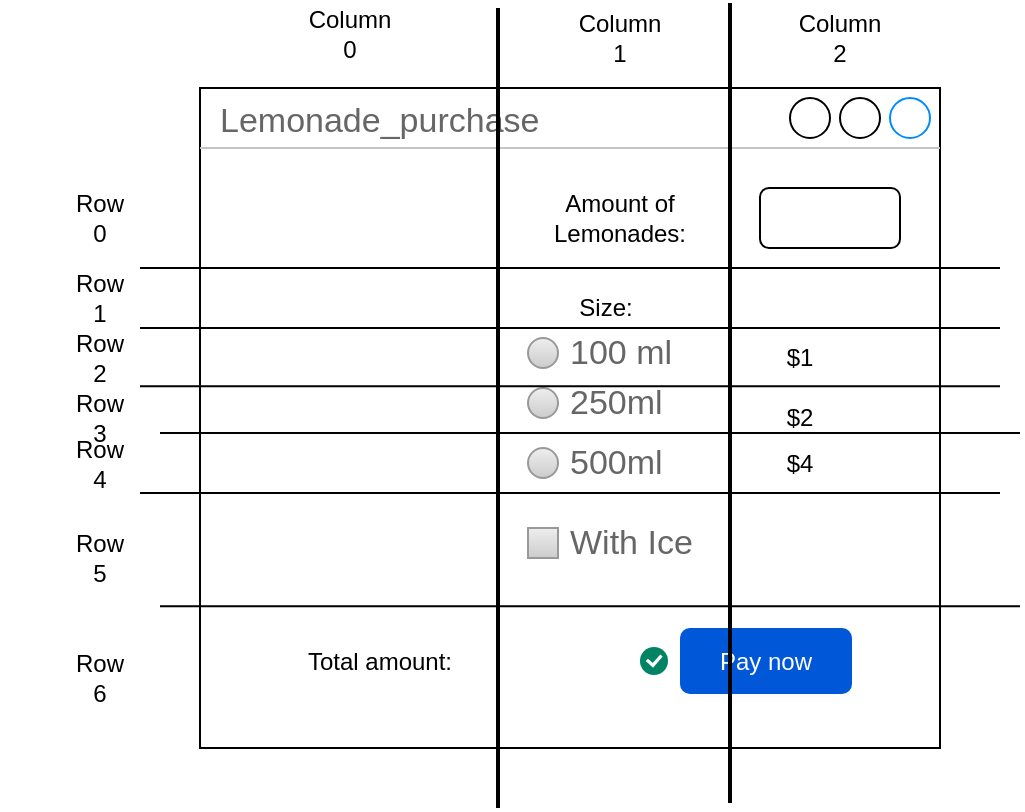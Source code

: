 <mxfile>
    <diagram id="R7eE2TlzgQEhESXcwlj4" name="Page-1">
        <mxGraphModel dx="756" dy="1655" grid="1" gridSize="10" guides="1" tooltips="1" connect="1" arrows="1" fold="1" page="1" pageScale="1" pageWidth="850" pageHeight="1100" math="0" shadow="0">
            <root>
                <mxCell id="0"/>
                <mxCell id="1" parent="0"/>
                <mxCell id="2" value="Lemonade_purchase" style="strokeWidth=1;shadow=0;dashed=0;align=center;html=1;shape=mxgraph.mockup.containers.window;align=left;verticalAlign=top;spacingLeft=8;strokeColor2=#008cff;strokeColor3=#c4c4c4;fontColor=#666666;mainText=;fontSize=17;labelBackgroundColor=none;whiteSpace=wrap;" vertex="1" parent="1">
                    <mxGeometry x="330" y="-370" width="370" height="330" as="geometry"/>
                </mxCell>
                <mxCell id="4" value="Pay now" style="rounded=1;fillColor=#0057D8;align=center;strokeColor=none;html=1;whiteSpace=wrap;fontColor=#ffffff;fontSize=12;sketch=0;" vertex="1" parent="1">
                    <mxGeometry x="570" y="-100" width="86" height="33" as="geometry"/>
                </mxCell>
                <mxCell id="5" value="" style="html=1;shadow=0;dashed=0;shape=mxgraph.atlassian.checkbox;fillColor=#008465;strokeColor=none;html=1;sketch=0;" vertex="1" parent="1">
                    <mxGeometry x="550" y="-90.5" width="14" height="14" as="geometry"/>
                </mxCell>
                <mxCell id="7" value="" style="rounded=1;whiteSpace=wrap;html=1;" vertex="1" parent="1">
                    <mxGeometry x="610" y="-320" width="70" height="30" as="geometry"/>
                </mxCell>
                <mxCell id="8" value="500ml" style="shape=ellipse;fillColor=#eeeeee;strokeColor=#999999;gradientColor=#cccccc;html=1;align=left;spacingLeft=4;fontSize=17;fontColor=#666666;labelPosition=right;shadow=0;" vertex="1" parent="1">
                    <mxGeometry x="494" y="-190" width="15" height="15" as="geometry"/>
                </mxCell>
                <mxCell id="11" value="Total amount:" style="text;html=1;align=center;verticalAlign=middle;whiteSpace=wrap;rounded=0;" vertex="1" parent="1">
                    <mxGeometry x="370" y="-98.5" width="100" height="30" as="geometry"/>
                </mxCell>
                <mxCell id="15" value="Size:" style="text;html=1;align=center;verticalAlign=middle;whiteSpace=wrap;rounded=0;" vertex="1" parent="1">
                    <mxGeometry x="483" y="-275" width="100" height="30" as="geometry"/>
                </mxCell>
                <mxCell id="18" value="250ml" style="shape=ellipse;fillColor=#eeeeee;strokeColor=#999999;gradientColor=#cccccc;html=1;align=left;spacingLeft=4;fontSize=17;fontColor=#666666;labelPosition=right;shadow=0;" vertex="1" parent="1">
                    <mxGeometry x="494" y="-220" width="15" height="15" as="geometry"/>
                </mxCell>
                <mxCell id="19" value="100 ml" style="shape=ellipse;fillColor=#eeeeee;strokeColor=#999999;gradientColor=#cccccc;html=1;align=left;spacingLeft=4;fontSize=17;fontColor=#666666;labelPosition=right;shadow=0;" vertex="1" parent="1">
                    <mxGeometry x="494" y="-245" width="15" height="15" as="geometry"/>
                </mxCell>
                <mxCell id="24" value="$4" style="text;html=1;align=center;verticalAlign=middle;whiteSpace=wrap;rounded=0;" vertex="1" parent="1">
                    <mxGeometry x="580" y="-197.5" width="100" height="30" as="geometry"/>
                </mxCell>
                <mxCell id="25" value="$2" style="text;html=1;align=center;verticalAlign=middle;whiteSpace=wrap;rounded=0;" vertex="1" parent="1">
                    <mxGeometry x="580" y="-220" width="100" height="30" as="geometry"/>
                </mxCell>
                <mxCell id="26" value="$1" style="text;html=1;align=center;verticalAlign=middle;whiteSpace=wrap;rounded=0;" vertex="1" parent="1">
                    <mxGeometry x="580" y="-250" width="100" height="30" as="geometry"/>
                </mxCell>
                <mxCell id="27" value="" style="shape=image;verticalLabelPosition=bottom;labelBackgroundColor=default;verticalAlign=top;aspect=fixed;imageAspect=0;image=https://www.thespruceeats.com/thmb/DHtedC3i0IkrTlBfp_7jaqQkC3Q=/1500x0/filters:no_upscale():max_bytes(150000):strip_icc()/homemade-lemonade-2216227-hero-02copy-767d28c1e7cf468db2282d77103d0bf4.jpg;clipPath=inset(2% 16% 5% 47.33% round 11%);imageBorder=none;" vertex="1" parent="1">
                    <mxGeometry x="339.89" y="-330" width="130.108" height="220" as="geometry"/>
                </mxCell>
                <mxCell id="29" value="" style="endArrow=none;html=1;" edge="1" parent="1">
                    <mxGeometry width="50" height="50" relative="1" as="geometry">
                        <mxPoint x="300" y="-280" as="sourcePoint"/>
                        <mxPoint x="730" y="-280" as="targetPoint"/>
                    </mxGeometry>
                </mxCell>
                <mxCell id="30" value="" style="endArrow=none;html=1;" edge="1" parent="1">
                    <mxGeometry width="50" height="50" relative="1" as="geometry">
                        <mxPoint x="300" y="-250" as="sourcePoint"/>
                        <mxPoint x="730" y="-250" as="targetPoint"/>
                    </mxGeometry>
                </mxCell>
                <mxCell id="31" value="" style="endArrow=none;html=1;" edge="1" parent="1">
                    <mxGeometry width="50" height="50" relative="1" as="geometry">
                        <mxPoint x="300" y="-220.91" as="sourcePoint"/>
                        <mxPoint x="730" y="-220.91" as="targetPoint"/>
                    </mxGeometry>
                </mxCell>
                <mxCell id="32" value="" style="endArrow=none;html=1;" edge="1" parent="1">
                    <mxGeometry width="50" height="50" relative="1" as="geometry">
                        <mxPoint x="310" y="-197.5" as="sourcePoint"/>
                        <mxPoint x="740" y="-197.5" as="targetPoint"/>
                    </mxGeometry>
                </mxCell>
                <mxCell id="33" value="" style="endArrow=none;html=1;" edge="1" parent="1">
                    <mxGeometry width="50" height="50" relative="1" as="geometry">
                        <mxPoint x="300" y="-167.5" as="sourcePoint"/>
                        <mxPoint x="730" y="-167.5" as="targetPoint"/>
                    </mxGeometry>
                </mxCell>
                <mxCell id="34" value="" style="endArrow=none;html=1;" edge="1" parent="1">
                    <mxGeometry width="50" height="50" relative="1" as="geometry">
                        <mxPoint x="310" y="-110.91" as="sourcePoint"/>
                        <mxPoint x="740" y="-110.91" as="targetPoint"/>
                    </mxGeometry>
                </mxCell>
                <mxCell id="36" value="" style="line;strokeWidth=2;direction=south;html=1;" vertex="1" parent="1">
                    <mxGeometry x="474" y="-410" width="10" height="400" as="geometry"/>
                </mxCell>
                <mxCell id="37" value="" style="line;strokeWidth=2;direction=south;html=1;" vertex="1" parent="1">
                    <mxGeometry x="590" y="-412.5" width="10" height="400" as="geometry"/>
                </mxCell>
                <mxCell id="38" value="Column&lt;div&gt;0&lt;/div&gt;" style="text;html=1;align=center;verticalAlign=middle;whiteSpace=wrap;rounded=0;" vertex="1" parent="1">
                    <mxGeometry x="354.94" y="-412.5" width="100" height="30" as="geometry"/>
                </mxCell>
                <mxCell id="39" value="Column&lt;div&gt;1&lt;/div&gt;" style="text;html=1;align=center;verticalAlign=middle;whiteSpace=wrap;rounded=0;" vertex="1" parent="1">
                    <mxGeometry x="490" y="-410" width="100" height="30" as="geometry"/>
                </mxCell>
                <mxCell id="40" value="Column&lt;div&gt;2&lt;/div&gt;" style="text;html=1;align=center;verticalAlign=middle;whiteSpace=wrap;rounded=0;" vertex="1" parent="1">
                    <mxGeometry x="600" y="-410" width="100" height="30" as="geometry"/>
                </mxCell>
                <mxCell id="41" value="Row&lt;div&gt;0&lt;/div&gt;" style="text;html=1;align=center;verticalAlign=middle;whiteSpace=wrap;rounded=0;" vertex="1" parent="1">
                    <mxGeometry x="230" y="-320" width="100" height="30" as="geometry"/>
                </mxCell>
                <mxCell id="42" value="Row&lt;div&gt;1&lt;/div&gt;" style="text;html=1;align=center;verticalAlign=middle;whiteSpace=wrap;rounded=0;" vertex="1" parent="1">
                    <mxGeometry x="230" y="-280" width="100" height="30" as="geometry"/>
                </mxCell>
                <mxCell id="43" value="Row&lt;div&gt;2&lt;/div&gt;" style="text;html=1;align=center;verticalAlign=middle;whiteSpace=wrap;rounded=0;" vertex="1" parent="1">
                    <mxGeometry x="230" y="-250" width="100" height="30" as="geometry"/>
                </mxCell>
                <mxCell id="44" value="Row&lt;div&gt;3&lt;/div&gt;" style="text;html=1;align=center;verticalAlign=middle;whiteSpace=wrap;rounded=0;" vertex="1" parent="1">
                    <mxGeometry x="230" y="-220" width="100" height="30" as="geometry"/>
                </mxCell>
                <mxCell id="45" value="Row&lt;div&gt;4&lt;/div&gt;" style="text;html=1;align=center;verticalAlign=middle;whiteSpace=wrap;rounded=0;" vertex="1" parent="1">
                    <mxGeometry x="230" y="-197.5" width="100" height="30" as="geometry"/>
                </mxCell>
                <mxCell id="46" value="Row&lt;div&gt;5&lt;/div&gt;" style="text;html=1;align=center;verticalAlign=middle;whiteSpace=wrap;rounded=0;" vertex="1" parent="1">
                    <mxGeometry x="230" y="-150" width="100" height="30" as="geometry"/>
                </mxCell>
                <mxCell id="47" value="Row&lt;div&gt;6&lt;/div&gt;" style="text;html=1;align=center;verticalAlign=middle;whiteSpace=wrap;rounded=0;" vertex="1" parent="1">
                    <mxGeometry x="230" y="-90.5" width="100" height="30" as="geometry"/>
                </mxCell>
                <mxCell id="49" value="Amount of Lemonades:" style="text;html=1;align=center;verticalAlign=middle;whiteSpace=wrap;rounded=0;" vertex="1" parent="1">
                    <mxGeometry x="490" y="-320" width="100" height="30" as="geometry"/>
                </mxCell>
                <mxCell id="51" value="With Ice" style="strokeWidth=1;shadow=0;dashed=0;align=center;html=1;shape=mxgraph.mockup.forms.rrect;rSize=0;fillColor=#eeeeee;strokeColor=#999999;gradientColor=#cccccc;align=left;spacingLeft=4;fontSize=17;fontColor=#666666;labelPosition=right;" vertex="1" parent="1">
                    <mxGeometry x="494" y="-150" width="15" height="15" as="geometry"/>
                </mxCell>
            </root>
        </mxGraphModel>
    </diagram>
</mxfile>